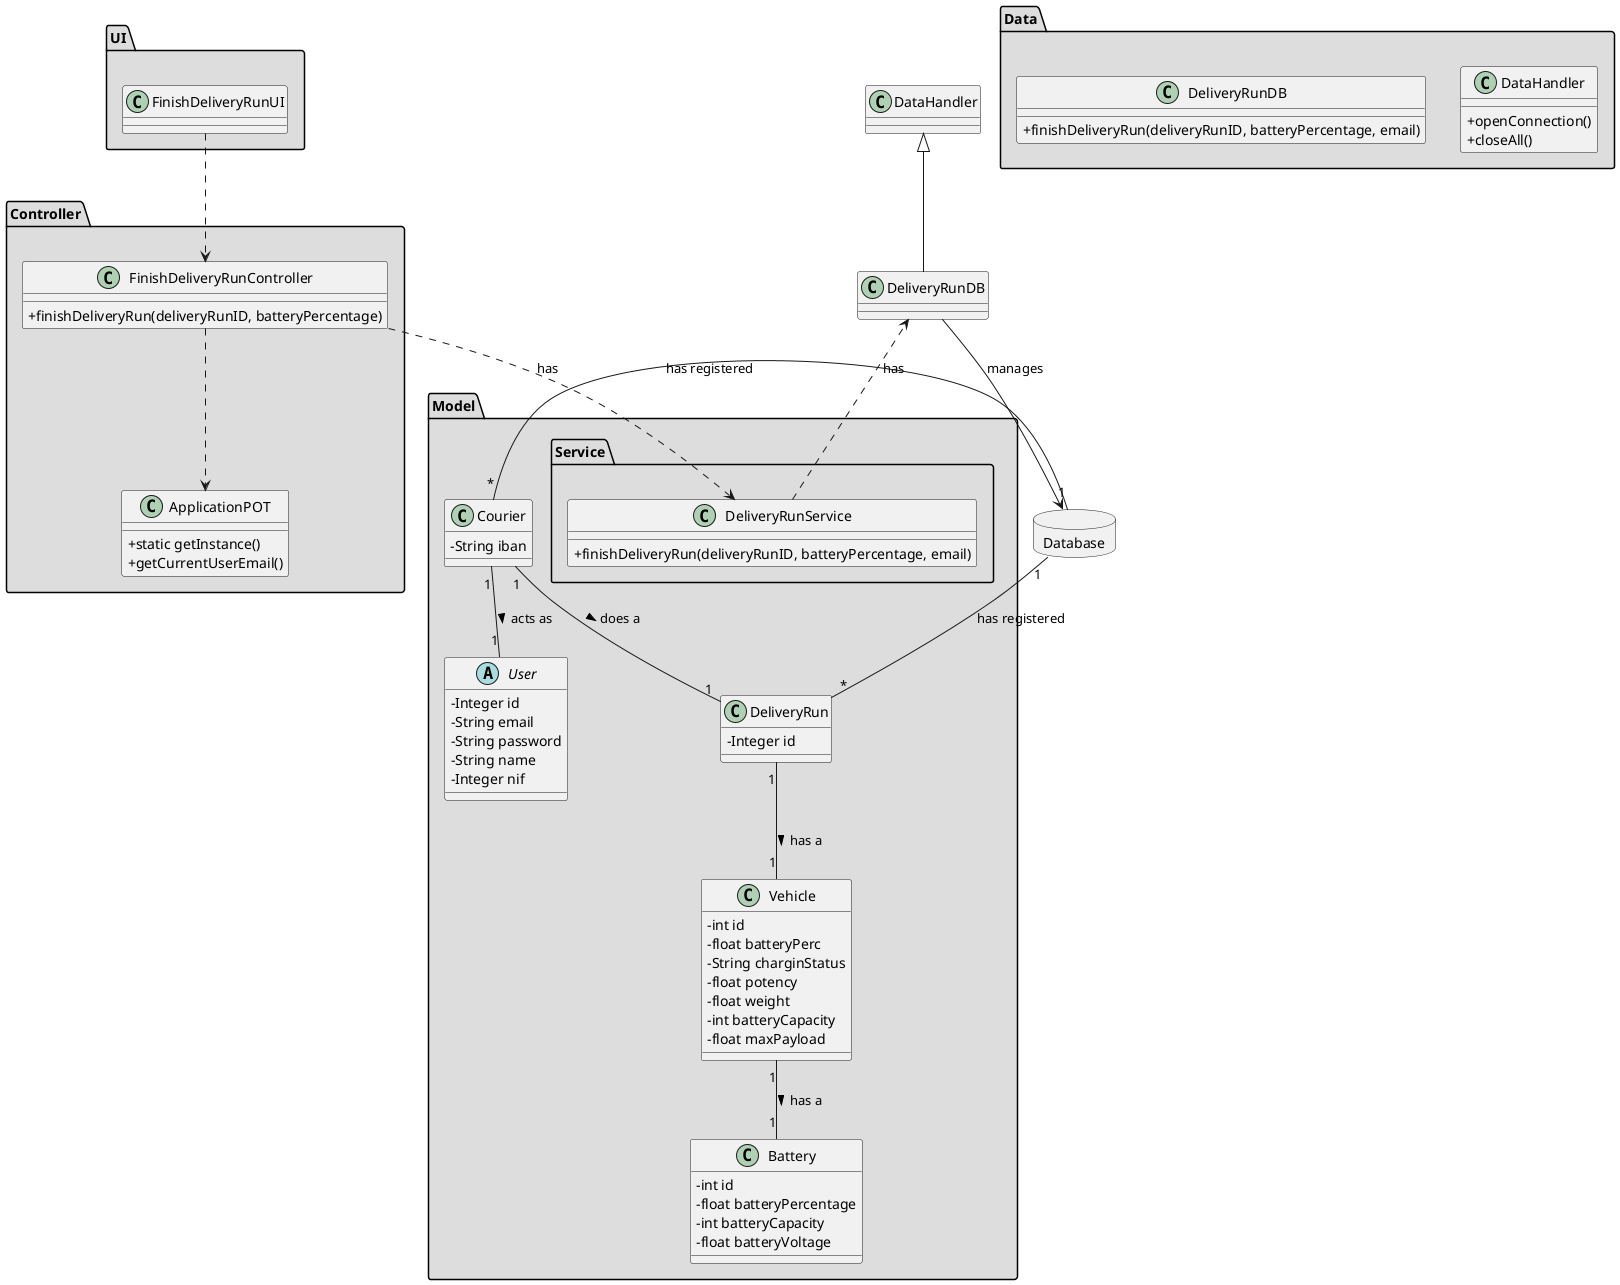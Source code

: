 @startuml
skinparam classAttributeIconSize 0

package "UI" #DDDDDD{
class FinishDeliveryRunUI {

}
}
package "Controller" #DDDDDD {
class FinishDeliveryRunController{
+finishDeliveryRun(deliveryRunID, batteryPercentage)
}



class ApplicationPOT
{
  +static getInstance()
  +getCurrentUserEmail()
}
}


package "Model" #DDDDDD {
package "Service" #DDDDDD {
   class DeliveryRunService{
          +finishDeliveryRun(deliveryRunID, batteryPercentage, email)

      }


 }
}

package "Model" #DDDDDD {
abstract class User{
-Integer id
-String email
-String password
-String name
-Integer nif
}

class Courier {
      -String iban
}



class DeliveryRun{
-Integer id
}

class Vehicle{
  -int id
  -float batteryPerc
  -String charginStatus
  -float potency
  -float weight
  -int batteryCapacity
  -float maxPayload
}

class Battery{
  -int id
  -float batteryPercentage
  -int batteryCapacity
  -float batteryVoltage
}


}


package "Data" #DDDDDD {
class DataHandler{
    +openConnection()
    +closeAll()
}

class DeliveryRunDB{
 +finishDeliveryRun(deliveryRunID, batteryPercentage, email)
  }

}

database Database {
}

class DeliveryRunDB extends DataHandler

FinishDeliveryRunController ..> ApplicationPOT
FinishDeliveryRunUI ..> FinishDeliveryRunController
FinishDeliveryRunController ..> DeliveryRunService : has
DeliveryRunService ..> DeliveryRunDB : has
DeliveryRunDB --> Database : manages

Courier "1" -- "1" User : acts as >
Courier "1" -- "1" DeliveryRun : does a >
Vehicle "1" -- "1" Battery : has a >
DeliveryRun "1" -- "1" Vehicle :  has a >
Database "1" -- "*" Courier : has registered
Database "1" -- "*" DeliveryRun : has registered

@enduml